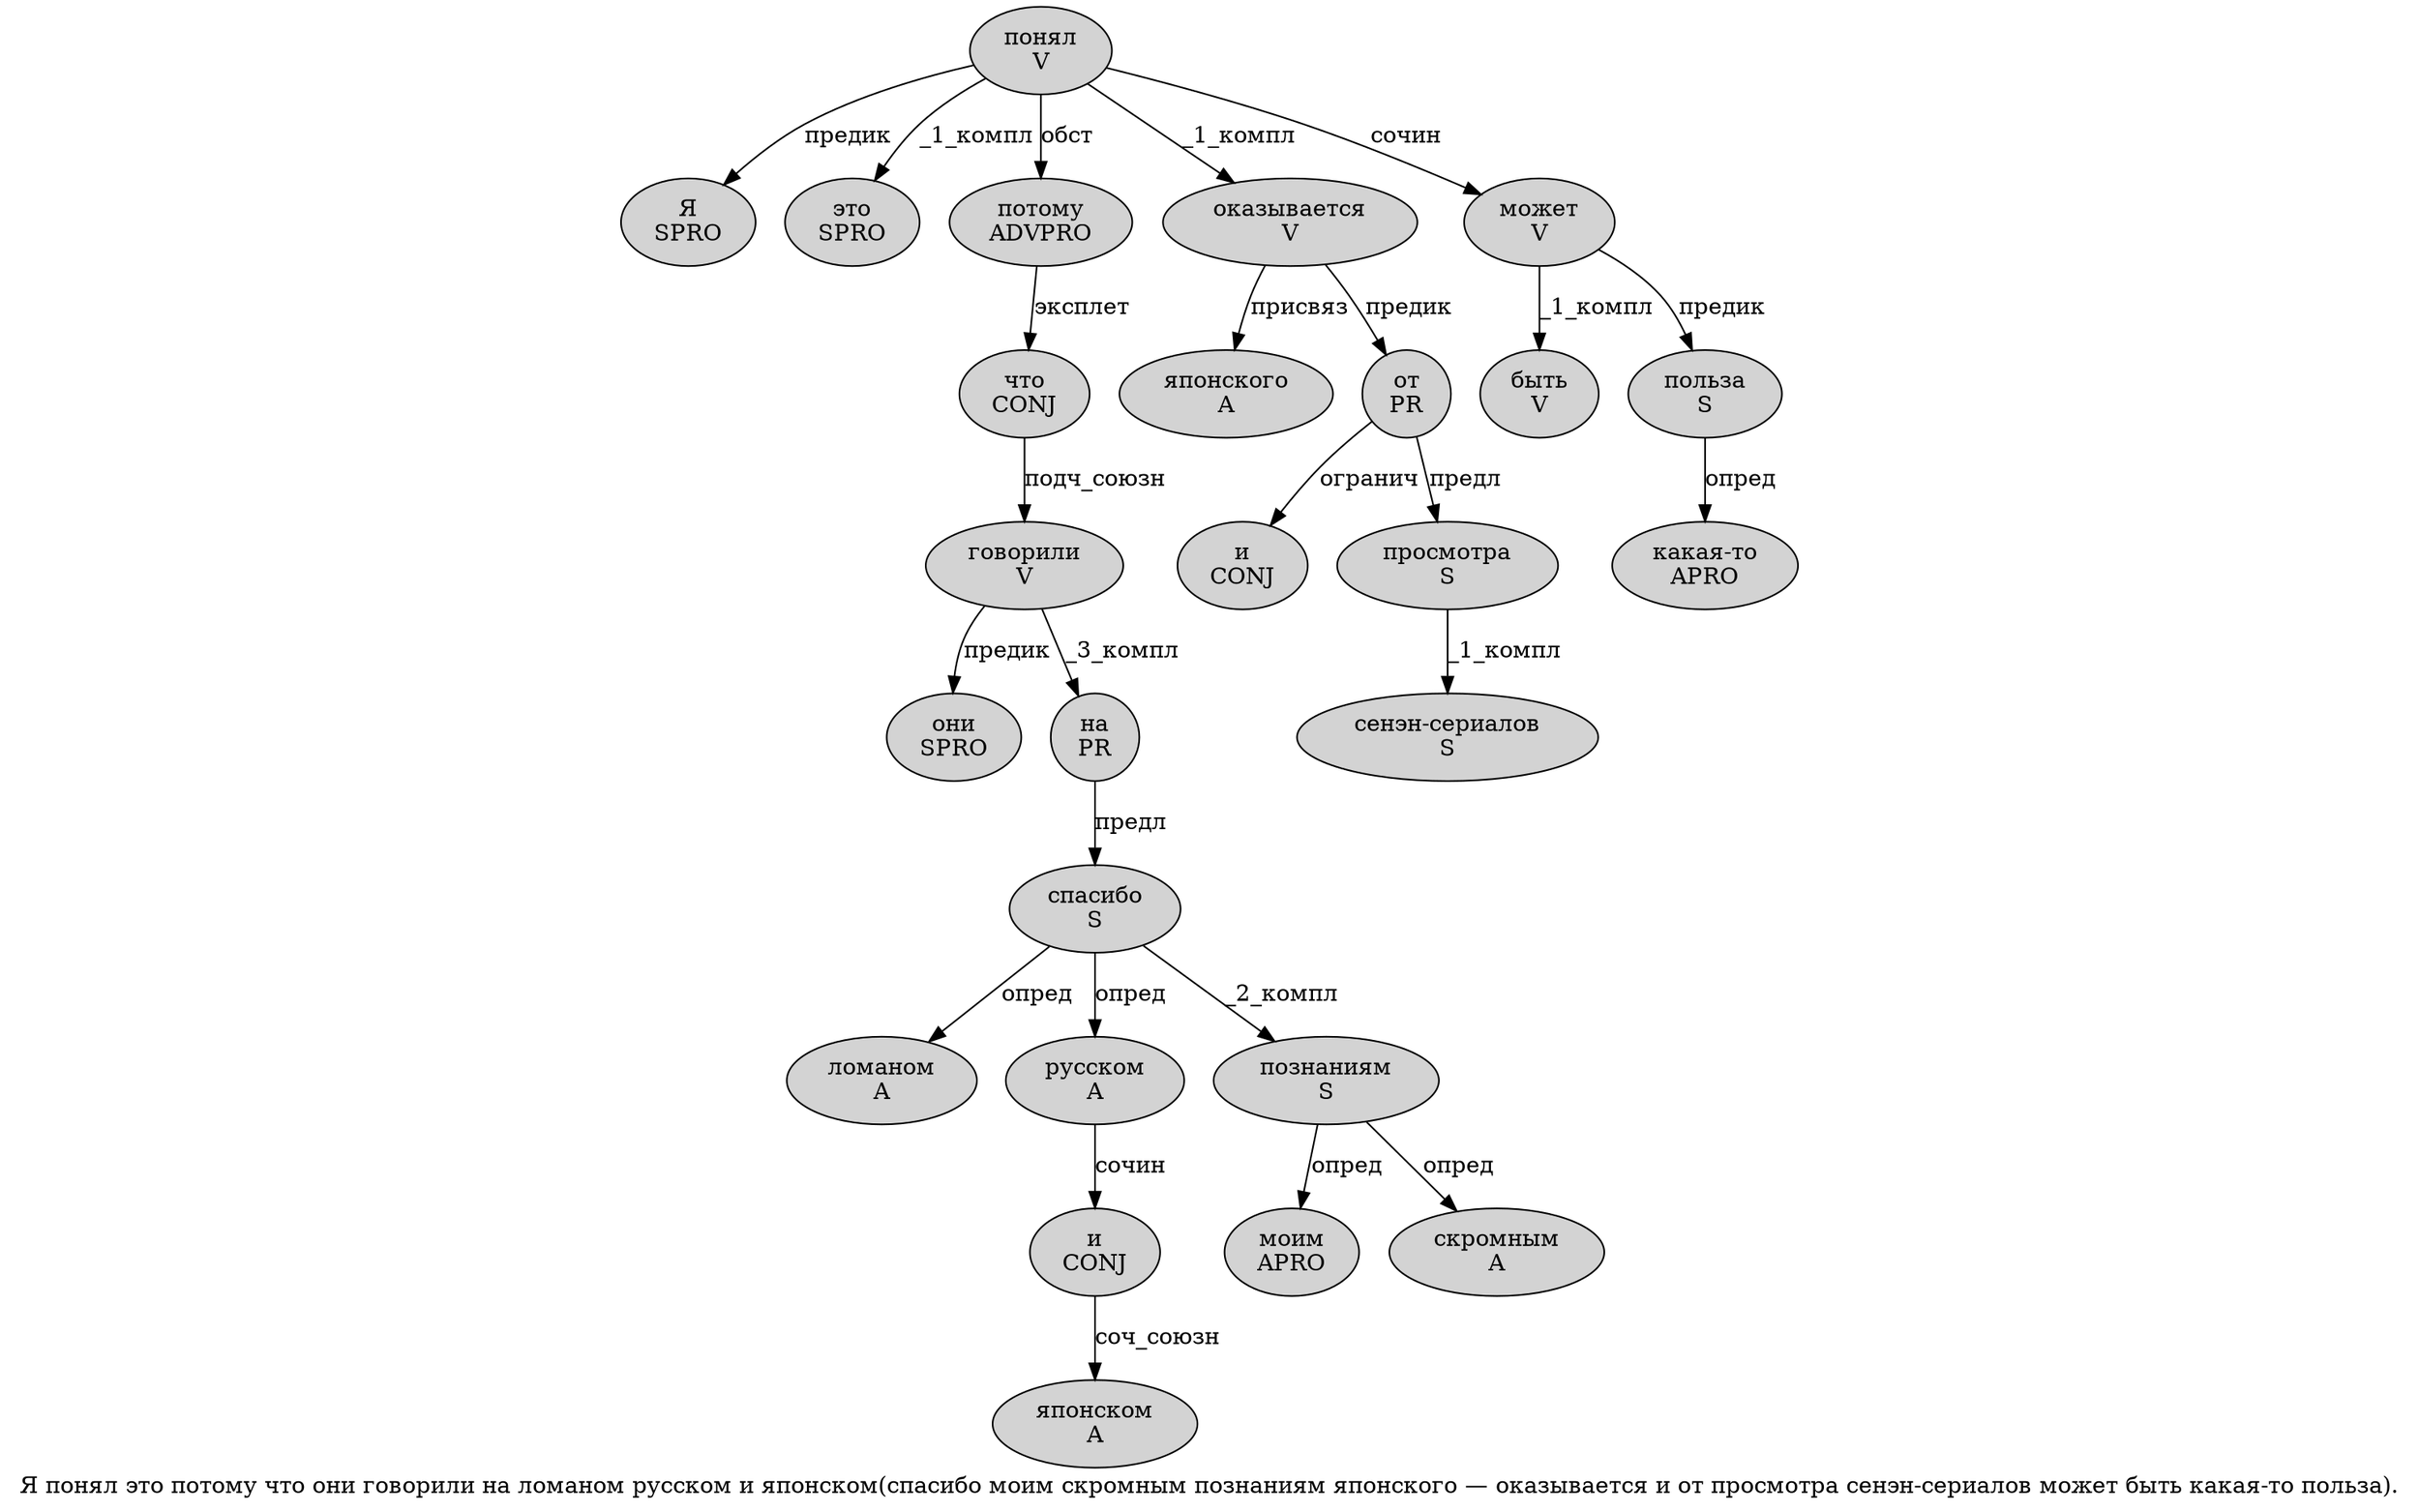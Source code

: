 digraph SENTENCE_4940 {
	graph [label="Я понял это потому что они говорили на ломаном русском и японском(спасибо моим скромным познаниям японского — оказывается и от просмотра сенэн-сериалов может быть какая-то польза)."]
	node [style=filled]
		0 [label="Я
SPRO" color="" fillcolor=lightgray penwidth=1 shape=ellipse]
		1 [label="понял
V" color="" fillcolor=lightgray penwidth=1 shape=ellipse]
		2 [label="это
SPRO" color="" fillcolor=lightgray penwidth=1 shape=ellipse]
		3 [label="потому
ADVPRO" color="" fillcolor=lightgray penwidth=1 shape=ellipse]
		4 [label="что
CONJ" color="" fillcolor=lightgray penwidth=1 shape=ellipse]
		5 [label="они
SPRO" color="" fillcolor=lightgray penwidth=1 shape=ellipse]
		6 [label="говорили
V" color="" fillcolor=lightgray penwidth=1 shape=ellipse]
		7 [label="на
PR" color="" fillcolor=lightgray penwidth=1 shape=ellipse]
		8 [label="ломаном
A" color="" fillcolor=lightgray penwidth=1 shape=ellipse]
		9 [label="русском
A" color="" fillcolor=lightgray penwidth=1 shape=ellipse]
		10 [label="и
CONJ" color="" fillcolor=lightgray penwidth=1 shape=ellipse]
		11 [label="японском
A" color="" fillcolor=lightgray penwidth=1 shape=ellipse]
		13 [label="спасибо
S" color="" fillcolor=lightgray penwidth=1 shape=ellipse]
		14 [label="моим
APRO" color="" fillcolor=lightgray penwidth=1 shape=ellipse]
		15 [label="скромным
A" color="" fillcolor=lightgray penwidth=1 shape=ellipse]
		16 [label="познаниям
S" color="" fillcolor=lightgray penwidth=1 shape=ellipse]
		17 [label="японского
A" color="" fillcolor=lightgray penwidth=1 shape=ellipse]
		19 [label="оказывается
V" color="" fillcolor=lightgray penwidth=1 shape=ellipse]
		20 [label="и
CONJ" color="" fillcolor=lightgray penwidth=1 shape=ellipse]
		21 [label="от
PR" color="" fillcolor=lightgray penwidth=1 shape=ellipse]
		22 [label="просмотра
S" color="" fillcolor=lightgray penwidth=1 shape=ellipse]
		23 [label="сенэн-сериалов
S" color="" fillcolor=lightgray penwidth=1 shape=ellipse]
		24 [label="может
V" color="" fillcolor=lightgray penwidth=1 shape=ellipse]
		25 [label="быть
V" color="" fillcolor=lightgray penwidth=1 shape=ellipse]
		26 [label="какая-то
APRO" color="" fillcolor=lightgray penwidth=1 shape=ellipse]
		27 [label="польза
S" color="" fillcolor=lightgray penwidth=1 shape=ellipse]
			24 -> 25 [label="_1_компл"]
			24 -> 27 [label="предик"]
			6 -> 5 [label="предик"]
			6 -> 7 [label="_3_компл"]
			9 -> 10 [label="сочин"]
			7 -> 13 [label="предл"]
			13 -> 8 [label="опред"]
			13 -> 9 [label="опред"]
			13 -> 16 [label="_2_компл"]
			27 -> 26 [label="опред"]
			3 -> 4 [label="эксплет"]
			21 -> 20 [label="огранич"]
			21 -> 22 [label="предл"]
			10 -> 11 [label="соч_союзн"]
			4 -> 6 [label="подч_союзн"]
			22 -> 23 [label="_1_компл"]
			1 -> 0 [label="предик"]
			1 -> 2 [label="_1_компл"]
			1 -> 3 [label="обст"]
			1 -> 19 [label="_1_компл"]
			1 -> 24 [label="сочин"]
			16 -> 14 [label="опред"]
			16 -> 15 [label="опред"]
			19 -> 17 [label="присвяз"]
			19 -> 21 [label="предик"]
}